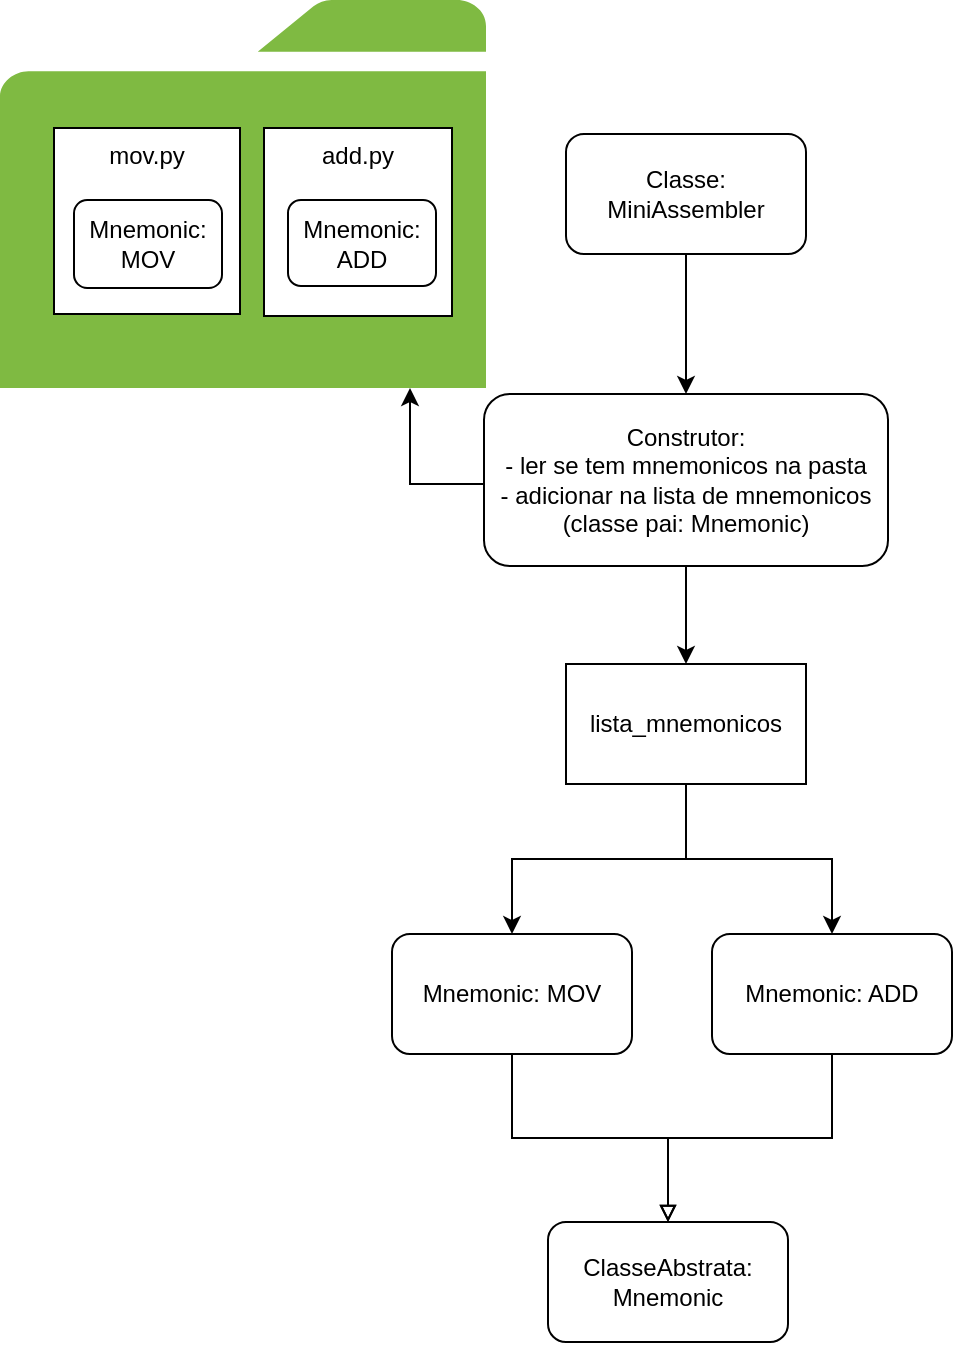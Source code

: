 <mxfile>
    <diagram id="nKOA2vpiCNPPaJPUqqp7" name="Lógica">
        <mxGraphModel dx="685" dy="746" grid="1" gridSize="10" guides="1" tooltips="1" connect="1" arrows="1" fold="1" page="1" pageScale="1" pageWidth="850" pageHeight="1100" math="0" shadow="0">
            <root>
                <mxCell id="0"/>
                <mxCell id="1" parent="0"/>
                <mxCell id="19" value="" style="edgeStyle=orthogonalEdgeStyle;rounded=0;orthogonalLoop=1;jettySize=auto;html=1;" parent="1" source="30" target="29" edge="1">
                    <mxGeometry relative="1" as="geometry">
                        <mxPoint x="361" y="205" as="sourcePoint"/>
                    </mxGeometry>
                </mxCell>
                <mxCell id="20" value="ClasseAbstrata: Mnemonic" style="rounded=1;whiteSpace=wrap;html=1;" parent="1" vertex="1">
                    <mxGeometry x="314" y="651" width="120" height="60" as="geometry"/>
                </mxCell>
                <mxCell id="21" style="edgeStyle=orthogonalEdgeStyle;rounded=0;orthogonalLoop=1;jettySize=auto;html=1;endArrow=block;endFill=0;" parent="1" source="22" target="20" edge="1">
                    <mxGeometry relative="1" as="geometry"/>
                </mxCell>
                <mxCell id="22" value="Mnemonic: MOV" style="rounded=1;whiteSpace=wrap;html=1;" parent="1" vertex="1">
                    <mxGeometry x="236" y="507" width="120" height="60" as="geometry"/>
                </mxCell>
                <mxCell id="23" style="edgeStyle=orthogonalEdgeStyle;rounded=0;orthogonalLoop=1;jettySize=auto;html=1;endArrow=block;endFill=0;" parent="1" source="24" target="20" edge="1">
                    <mxGeometry relative="1" as="geometry"/>
                </mxCell>
                <mxCell id="24" value="Mnemonic: ADD" style="rounded=1;whiteSpace=wrap;html=1;" parent="1" vertex="1">
                    <mxGeometry x="396" y="507" width="120" height="60" as="geometry"/>
                </mxCell>
                <mxCell id="25" value="" style="sketch=0;pointerEvents=1;shadow=0;dashed=0;html=1;strokeColor=none;labelPosition=center;verticalLabelPosition=bottom;verticalAlign=top;outlineConnect=0;align=center;shape=mxgraph.office.concepts.folder;fillColor=#7FBA42;" parent="1" vertex="1">
                    <mxGeometry x="40" y="40" width="243" height="194" as="geometry"/>
                </mxCell>
                <mxCell id="26" value="mov.py" style="whiteSpace=wrap;html=1;aspect=fixed;verticalAlign=top;" parent="1" vertex="1">
                    <mxGeometry x="67" y="104" width="93" height="93" as="geometry"/>
                </mxCell>
                <mxCell id="27" value="add.py" style="whiteSpace=wrap;html=1;aspect=fixed;verticalAlign=top;" parent="1" vertex="1">
                    <mxGeometry x="172" y="104" width="94" height="94" as="geometry"/>
                </mxCell>
                <mxCell id="28" style="edgeStyle=orthogonalEdgeStyle;rounded=0;orthogonalLoop=1;jettySize=auto;html=1;" parent="1" source="29" target="25" edge="1">
                    <mxGeometry relative="1" as="geometry">
                        <Array as="points">
                            <mxPoint x="245" y="282"/>
                        </Array>
                    </mxGeometry>
                </mxCell>
                <mxCell id="29" value="Construtor:&lt;br&gt;- ler se tem mnemonicos na pasta&lt;br&gt;- adicionar na lista de mnemonicos (classe pai: Mnemonic)" style="rounded=1;whiteSpace=wrap;html=1;" parent="1" vertex="1">
                    <mxGeometry x="282" y="237" width="202" height="86" as="geometry"/>
                </mxCell>
                <mxCell id="30" value="Classe: MiniAssembler&lt;br&gt;" style="rounded=1;whiteSpace=wrap;html=1;" parent="1" vertex="1">
                    <mxGeometry x="323" y="107" width="120" height="60" as="geometry"/>
                </mxCell>
                <mxCell id="31" value="" style="edgeStyle=orthogonalEdgeStyle;rounded=0;orthogonalLoop=1;jettySize=auto;html=1;" parent="1" source="29" target="34" edge="1">
                    <mxGeometry relative="1" as="geometry">
                        <mxPoint x="351" y="342" as="sourcePoint"/>
                    </mxGeometry>
                </mxCell>
                <mxCell id="32" style="edgeStyle=orthogonalEdgeStyle;rounded=0;orthogonalLoop=1;jettySize=auto;html=1;" parent="1" source="34" target="22" edge="1">
                    <mxGeometry relative="1" as="geometry"/>
                </mxCell>
                <mxCell id="33" style="edgeStyle=orthogonalEdgeStyle;rounded=0;orthogonalLoop=1;jettySize=auto;html=1;" parent="1" source="34" target="24" edge="1">
                    <mxGeometry relative="1" as="geometry"/>
                </mxCell>
                <mxCell id="34" value="lista_mnemonicos" style="rounded=0;whiteSpace=wrap;html=1;" parent="1" vertex="1">
                    <mxGeometry x="323" y="372" width="120" height="60" as="geometry"/>
                </mxCell>
                <mxCell id="35" value="Mnemonic: MOV" style="rounded=1;whiteSpace=wrap;html=1;" parent="1" vertex="1">
                    <mxGeometry x="77" y="140" width="74" height="44" as="geometry"/>
                </mxCell>
                <mxCell id="36" value="Mnemonic: ADD" style="rounded=1;whiteSpace=wrap;html=1;" parent="1" vertex="1">
                    <mxGeometry x="184" y="140" width="74" height="43" as="geometry"/>
                </mxCell>
            </root>
        </mxGraphModel>
    </diagram>
    <diagram id="l26ROmEUZfq2mStLfPHK" name="Conceitual">
        <mxGraphModel dx="2230" dy="533" grid="1" gridSize="10" guides="1" tooltips="1" connect="1" arrows="1" fold="1" page="1" pageScale="1" pageWidth="850" pageHeight="1100" math="0" shadow="0">
            <root>
                <mxCell id="0"/>
                <mxCell id="1" parent="0"/>
                <mxCell id="jljpZA7XOwRZbbCBXwoL-9" style="edgeStyle=orthogonalEdgeStyle;html=1;strokeWidth=1;endArrow=open;endFill=0;startSize=12;endSize=12;dashed=1;dashPattern=8 8;" parent="1" source="jljpZA7XOwRZbbCBXwoL-2" target="jljpZA7XOwRZbbCBXwoL-5" edge="1">
                    <mxGeometry relative="1" as="geometry">
                        <mxPoint x="-560" y="50" as="targetPoint"/>
                        <Array as="points">
                            <mxPoint x="-680" y="300"/>
                            <mxPoint x="-680" y="230"/>
                        </Array>
                    </mxGeometry>
                </mxCell>
                <mxCell id="jljpZA7XOwRZbbCBXwoL-11" style="edgeStyle=orthogonalEdgeStyle;html=1;dashed=1;dashPattern=8 8;strokeWidth=1;endArrow=open;endFill=0;startSize=12;endSize=12;" parent="1" source="jljpZA7XOwRZbbCBXwoL-2" target="jljpZA7XOwRZbbCBXwoL-6" edge="1">
                    <mxGeometry relative="1" as="geometry">
                        <Array as="points">
                            <mxPoint x="-680" y="300"/>
                            <mxPoint x="-680" y="350"/>
                        </Array>
                    </mxGeometry>
                </mxCell>
                <mxCell id="jljpZA7XOwRZbbCBXwoL-2" value="Classe: InterpretadorAssembler" style="rounded=1;whiteSpace=wrap;html=1;" parent="1" vertex="1">
                    <mxGeometry x="-870" y="270" width="160" height="60" as="geometry"/>
                </mxCell>
                <mxCell id="jljpZA7XOwRZbbCBXwoL-4" value="Classe abstrata: Mnemonico" style="rounded=1;whiteSpace=wrap;html=1;" parent="1" vertex="1">
                    <mxGeometry x="-520" y="100" width="120" height="60" as="geometry"/>
                </mxCell>
                <mxCell id="jljpZA7XOwRZbbCBXwoL-7" value="" style="edgeStyle=orthogonalEdgeStyle;html=1;endArrow=block;endFill=0;endSize=12;startSize=12;dashed=1;dashPattern=8 8;" parent="1" source="jljpZA7XOwRZbbCBXwoL-5" target="jljpZA7XOwRZbbCBXwoL-4" edge="1">
                    <mxGeometry relative="1" as="geometry">
                        <Array as="points">
                            <mxPoint x="-460" y="230"/>
                        </Array>
                    </mxGeometry>
                </mxCell>
                <mxCell id="jljpZA7XOwRZbbCBXwoL-5" value="Mnemonico: Add" style="rounded=1;whiteSpace=wrap;html=1;" parent="1" vertex="1">
                    <mxGeometry x="-640" y="200" width="120" height="60" as="geometry"/>
                </mxCell>
                <mxCell id="jljpZA7XOwRZbbCBXwoL-8" style="edgeStyle=orthogonalEdgeStyle;html=1;endArrow=block;endFill=0;endSize=12;startSize=12;dashed=1;dashPattern=8 8;" parent="1" source="jljpZA7XOwRZbbCBXwoL-6" target="jljpZA7XOwRZbbCBXwoL-4" edge="1">
                    <mxGeometry relative="1" as="geometry">
                        <Array as="points">
                            <mxPoint x="-460" y="350"/>
                        </Array>
                    </mxGeometry>
                </mxCell>
                <mxCell id="jljpZA7XOwRZbbCBXwoL-6" value="Mnemonico: Jmp" style="rounded=1;whiteSpace=wrap;html=1;" parent="1" vertex="1">
                    <mxGeometry x="-640" y="320" width="120" height="60" as="geometry"/>
                </mxCell>
                <mxCell id="06D_mj-NrfhjnR2ig6a_-4" value="" style="edgeStyle=orthogonalEdgeStyle;html=1;dashed=1;dashPattern=8 8;endArrow=open;endFill=0;" edge="1" parent="1" source="06D_mj-NrfhjnR2ig6a_-1" target="jljpZA7XOwRZbbCBXwoL-2">
                    <mxGeometry relative="1" as="geometry">
                        <Array as="points">
                            <mxPoint x="-880" y="300"/>
                            <mxPoint x="-880" y="300"/>
                        </Array>
                    </mxGeometry>
                </mxCell>
                <mxCell id="06D_mj-NrfhjnR2ig6a_-1" value="main.py" style="rounded=1;whiteSpace=wrap;html=1;" vertex="1" parent="1">
                    <mxGeometry x="-1040" y="270" width="120" height="60" as="geometry"/>
                </mxCell>
            </root>
        </mxGraphModel>
    </diagram>
    <diagram id="HcLT9_Q3X_Zo86IvGJfH" name="Página-3">
        <mxGraphModel dx="685" dy="746" grid="1" gridSize="10" guides="1" tooltips="1" connect="1" arrows="1" fold="1" page="1" pageScale="1" pageWidth="850" pageHeight="1100" math="0" shadow="0">
            <root>
                <mxCell id="0"/>
                <mxCell id="1" parent="0"/>
                <mxCell id="RZctncI5Ccv3RmuEscH6-1" value="src" style="rounded=0;whiteSpace=wrap;html=1;" parent="1" vertex="1">
                    <mxGeometry x="160" y="160" width="120" height="60" as="geometry"/>
                </mxCell>
                <mxCell id="RZctncI5Ccv3RmuEscH6-3" value="&lt;h1&gt;Pastas&lt;/h1&gt;&lt;div&gt;src&lt;/div&gt;&lt;div&gt;&lt;span style=&quot;white-space: pre;&quot;&gt;&#9;&lt;/span&gt;main.py&lt;br&gt;&lt;/div&gt;&lt;div&gt;&lt;span style=&quot;white-space: pre;&quot;&gt;&#9;&lt;/span&gt;interpretador/&lt;br&gt;&lt;/div&gt;&lt;div&gt;&lt;span style=&quot;white-space: pre;&quot;&gt;&#9;&lt;/span&gt;&lt;span style=&quot;white-space: pre;&quot;&gt;&#9;&lt;/span&gt;interpretador.py&lt;br&gt;&lt;/div&gt;&lt;div&gt;&lt;span style=&quot;white-space: pre;&quot;&gt;&#9;&lt;/span&gt;mnemonico/&lt;br&gt;&lt;/div&gt;&lt;div&gt;&lt;span style=&quot;white-space: pre;&quot;&gt;&#9;&lt;/span&gt;&lt;span style=&quot;white-space: pre;&quot;&gt;&#9;&lt;/span&gt;mnemonico.py&lt;br&gt;&lt;/div&gt;" style="text;html=1;strokeColor=none;fillColor=none;spacing=5;spacingTop=-20;whiteSpace=wrap;overflow=hidden;rounded=0;" parent="1" vertex="1">
                    <mxGeometry x="120" y="280" width="190" height="160" as="geometry"/>
                </mxCell>
                <mxCell id="RZctncI5Ccv3RmuEscH6-4" value="mnemonico.py&lt;br&gt;&lt;br&gt;# eu estou na pasta src/&lt;br&gt;import ../interpretador/interpretador.py" style="rounded=0;whiteSpace=wrap;html=1;" parent="1" vertex="1">
                    <mxGeometry x="350" y="550" width="220" height="200" as="geometry"/>
                </mxCell>
                <mxCell id="RZctncI5Ccv3RmuEscH6-6" style="edgeStyle=none;html=1;" parent="1" source="RZctncI5Ccv3RmuEscH6-5" target="RZctncI5Ccv3RmuEscH6-4" edge="1">
                    <mxGeometry relative="1" as="geometry"/>
                </mxCell>
                <mxCell id="RZctncI5Ccv3RmuEscH6-5" value="main.py&lt;br&gt;&lt;br&gt;# eu estou na pasta src/&lt;br&gt;import mnemonico/mnemonico.py" style="rounded=0;whiteSpace=wrap;html=1;" parent="1" vertex="1">
                    <mxGeometry x="360" y="200" width="200" height="200" as="geometry"/>
                </mxCell>
                <mxCell id="RZctncI5Ccv3RmuEscH6-9" style="edgeStyle=none;html=1;" parent="1" source="RZctncI5Ccv3RmuEscH6-8" target="RZctncI5Ccv3RmuEscH6-5" edge="1">
                    <mxGeometry relative="1" as="geometry"/>
                </mxCell>
                <mxCell id="RZctncI5Ccv3RmuEscH6-8" value="Usuário" style="shape=umlActor;verticalLabelPosition=bottom;verticalAlign=top;html=1;outlineConnect=0;" parent="1" vertex="1">
                    <mxGeometry x="680" y="270" width="30" height="60" as="geometry"/>
                </mxCell>
            </root>
        </mxGraphModel>
    </diagram>
    <diagram id="HprPhU21r70h7kpTpG4Z" name="Página-4">
        <mxGraphModel dx="1535" dy="746" grid="1" gridSize="10" guides="1" tooltips="1" connect="1" arrows="1" fold="1" page="1" pageScale="1" pageWidth="850" pageHeight="1100" math="0" shadow="0">
            <root>
                <mxCell id="0"/>
                <mxCell id="1" parent="0"/>
                <mxCell id="FwCQh7G3-Z-LzHwNyk93-1" value="Classe abstrata: Instrucao" style="rounded=1;whiteSpace=wrap;html=1;" vertex="1" parent="1">
                    <mxGeometry x="-690" y="270" width="120" height="60" as="geometry"/>
                </mxCell>
                <mxCell id="FwCQh7G3-Z-LzHwNyk93-4" style="edgeStyle=none;html=1;" edge="1" parent="1" source="FwCQh7G3-Z-LzHwNyk93-2" target="FwCQh7G3-Z-LzHwNyk93-3">
                    <mxGeometry relative="1" as="geometry"/>
                </mxCell>
                <mxCell id="FwCQh7G3-Z-LzHwNyk93-2" value="Usuário" style="shape=umlActor;verticalLabelPosition=bottom;verticalAlign=top;html=1;outlineConnect=0;" vertex="1" parent="1">
                    <mxGeometry x="-750" y="50" width="30" height="60" as="geometry"/>
                </mxCell>
                <mxCell id="FwCQh7G3-Z-LzHwNyk93-6" value="" style="edgeStyle=none;html=1;" edge="1" parent="1" source="FwCQh7G3-Z-LzHwNyk93-3" target="FwCQh7G3-Z-LzHwNyk93-5">
                    <mxGeometry relative="1" as="geometry"/>
                </mxCell>
                <mxCell id="FwCQh7G3-Z-LzHwNyk93-3" value="main.py" style="rounded=1;whiteSpace=wrap;html=1;" vertex="1" parent="1">
                    <mxGeometry x="-680" y="40" width="120" height="60" as="geometry"/>
                </mxCell>
                <mxCell id="FwCQh7G3-Z-LzHwNyk93-5" value="interpretador_assembly" style="rounded=1;whiteSpace=wrap;html=1;" vertex="1" parent="1">
                    <mxGeometry x="-480" y="40" width="160" height="60" as="geometry"/>
                </mxCell>
            </root>
        </mxGraphModel>
    </diagram>
</mxfile>